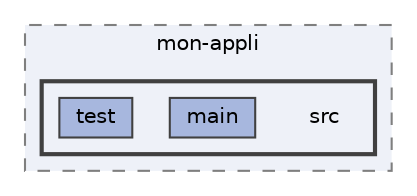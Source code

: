 digraph "/Users/charlottesoltysiak/Documents/projet_maven/mon-appli/src"
{
 // LATEX_PDF_SIZE
  bgcolor="transparent";
  edge [fontname=Helvetica,fontsize=10,labelfontname=Helvetica,labelfontsize=10];
  node [fontname=Helvetica,fontsize=10,shape=box,height=0.2,width=0.4];
  compound=true
  subgraph clusterdir_1010e077ffec320d6d6950559c564ffe {
    graph [ bgcolor="#eef1f8", pencolor="grey50", label="mon-appli", fontname=Helvetica,fontsize=10 style="filled,dashed", URL="dir_1010e077ffec320d6d6950559c564ffe.html",tooltip=""]
  subgraph clusterdir_eae2aeeb7fa4c19d0769c6d2ef37d4ee {
    graph [ bgcolor="#eef1f8", pencolor="grey25", label="", fontname=Helvetica,fontsize=10 style="filled,bold", URL="dir_eae2aeeb7fa4c19d0769c6d2ef37d4ee.html",tooltip=""]
    dir_eae2aeeb7fa4c19d0769c6d2ef37d4ee [shape=plaintext, label="src"];
  dir_8745e8faa6ab301a901c6510897dcac1 [label="main", fillcolor="#a7b7de", color="grey25", style="filled", URL="dir_8745e8faa6ab301a901c6510897dcac1.html",tooltip=""];
  dir_143e83aa04d7bb21fe91cc28ca95136a [label="test", fillcolor="#a7b7de", color="grey25", style="filled", URL="dir_143e83aa04d7bb21fe91cc28ca95136a.html",tooltip=""];
  }
  }
}
